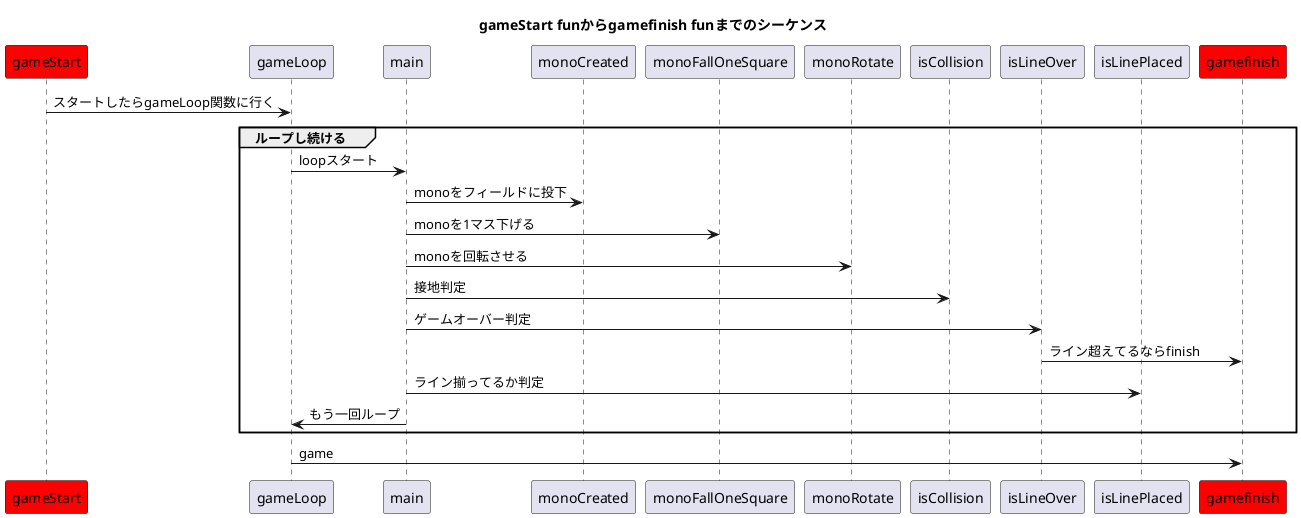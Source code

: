 @startuml

title gameStart funからgamefinish funまでのシーケンス

participant gameStart #Red
participant gameLoop
participant main
participant monoCreated
participant monoFallOneSquare
participant monoRotate
participant isCollision
participant isLineOver
participant isLinePlaced
participant gamefinish #Red

gameStart -> gameLoop : スタートしたらgameLoop関数に行く

group ループし続ける
    gameLoop -> main : loopスタート

    main -> monoCreated : monoをフィールドに投下
    main -> monoFallOneSquare : monoを1マス下げる
    main -> monoRotate : monoを回転させる

    main -> isCollision : 接地判定
    main -> isLineOver : ゲームオーバー判定
    isLineOver -> gamefinish : ライン超えてるならfinish
    main -> isLinePlaced : ライン揃ってるか判定

    'ポーズ処理もあり、分岐が多いので
    'シーケンス図より状態遷移図の方が良い

    main -> gameLoop : もう一回ループ
end

gameLoop -> gamefinish : game

@enduml